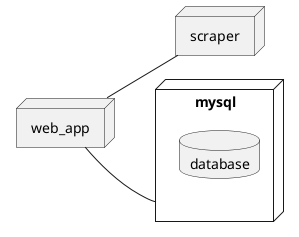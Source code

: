 @startuml deployment
left to right direction

node mysql {
  database database
}

node scraper

node web_app

web_app -- scraper
web_app -- mysql

@enduml